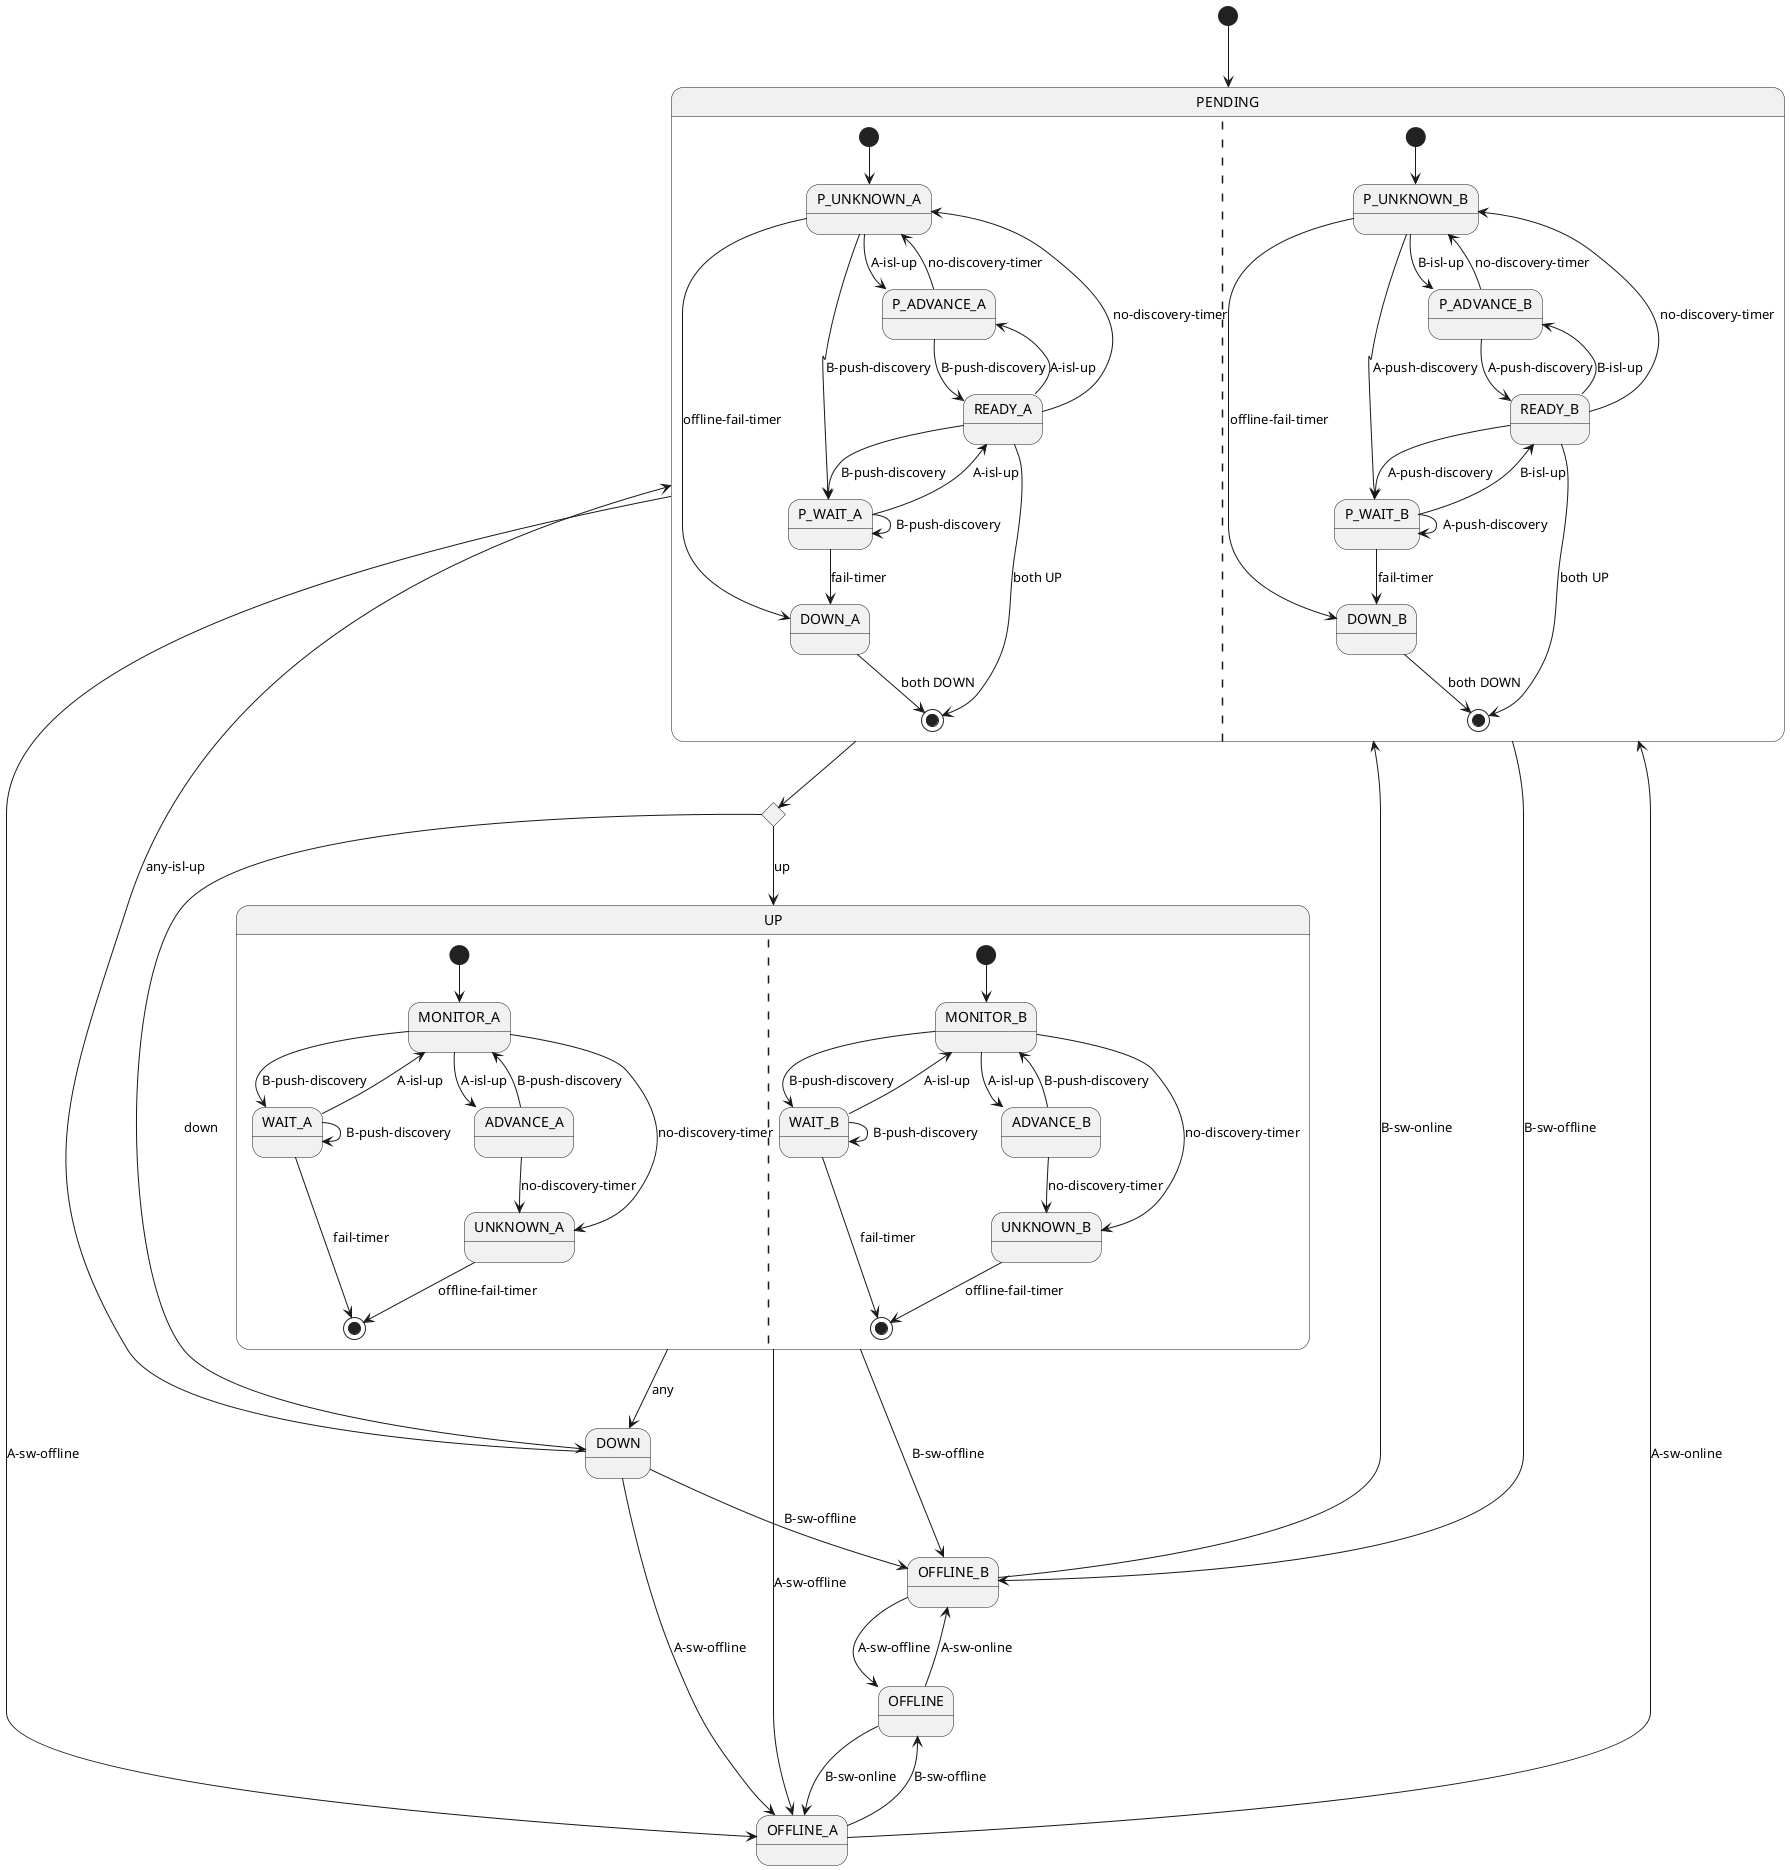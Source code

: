 Internal state:
* endpoint-A
* endpoint-B

Input signals:
* A-isl-up
* B-isl-up
* A-isl-down
* B-isl-down
* A-isl-disable
* B-isl-disable
* A-isl-move
* B-isl-move
* A-isl-push-fail
* B-isl-push-fail
* A-push-discovery
* B-push-discovery
* A-sw-offline
* B-sw-offline
* A-sw-online
* B-sw-online

* fail-timer
* no-discovery-timer
* offline-fail-timer

@startuml
[*] --> PENDING

state PENDING_ROUTER <<choice>>

state PENDING {
    [*] --> P_UNKNOWN_A

    P_UNKNOWN_A --> P_ADVANCE_A : A-isl-up
    P_UNKNOWN_A --> P_WAIT_A : B-push-discovery
    P_UNKNOWN_A --> DOWN_A : offline-fail-timer

    P_ADVANCE_A --> READY_A : B-push-discovery
    P_ADVANCE_A --> P_UNKNOWN_A : no-discovery-timer

    P_WAIT_A --> READY_A : A-isl-up
    P_WAIT_A --> DOWN_A : fail-timer
    P_WAIT_A --> P_WAIT_A : B-push-discovery

    DOWN_A --> [*] : both DOWN

    READY_A --> P_WAIT_A : B-push-discovery
    READY_A --> P_ADVANCE_A : A-isl-up
    READY_A --> P_UNKNOWN_A : no-discovery-timer
    READY_A --> [*] : both UP

    ||

    [*] --> P_UNKNOWN_B

    P_UNKNOWN_B --> P_ADVANCE_B : B-isl-up
    P_UNKNOWN_B --> P_WAIT_B : A-push-discovery
    P_UNKNOWN_B --> DOWN_B : offline-fail-timer

    P_ADVANCE_B --> READY_B : A-push-discovery
    P_ADVANCE_B --> P_UNKNOWN_B : no-discovery-timer

    P_WAIT_B --> READY_B : B-isl-up
    P_WAIT_B --> DOWN_B : fail-timer
    P_WAIT_B --> P_WAIT_B : A-push-discovery

    DOWN_B --> [*] : both DOWN

    READY_B --> P_WAIT_B : A-push-discovery
    READY_B --> P_ADVANCE_B : B-isl-up
    READY_B --> P_UNKNOWN_B : no-discovery-timer
    READY_B --> [*] : both UP
}

state UP {
    [*] --> MONITOR_A

    MONITOR_A -> WAIT_A : B-push-discovery
    MONITOR_A --> ADVANCE_A : A-isl-up
    MONITOR_A --> UNKNOWN_A : no-discovery-timer
    
    ADVANCE_A --> MONITOR_A : B-push-discovery
    ADVANCE_A --> UNKNOWN_A : no-discovery-timer

    WAIT_A --> MONITOR_A : A-isl-up
    WAIT_A --> WAIT_A : B-push-discovery
    WAIT_A --> [*] : fail-timer

    UNKNOWN_A --> [*] : offline-fail-timer

    ||

    [*] --> MONITOR_B

    MONITOR_B -> WAIT_B : B-push-discovery
    MONITOR_B --> ADVANCE_B : A-isl-up
    MONITOR_B --> UNKNOWN_B : no-discovery-timer
    
    ADVANCE_B --> MONITOR_B : B-push-discovery
    ADVANCE_B --> UNKNOWN_B : no-discovery-timer

    WAIT_B --> MONITOR_B : A-isl-up
    WAIT_B --> WAIT_B : B-push-discovery
    WAIT_B --> [*] : fail-timer

    UNKNOWN_B --> [*] : offline-fail-timer
}

UP --> DOWN : any
UP --> OFFLINE_A : A-sw-offline
UP --> OFFLINE_B : B-sw-offline

PENDING --> PENDING_ROUTER
PENDING --> OFFLINE_A : A-sw-offline
PENDING --> OFFLINE_B : B-sw-offline

PENDING_ROUTER --> DOWN : down
PENDING_ROUTER --> UP : up

DOWN --> PENDING : any-isl-up
DOWN --> OFFLINE_A : A-sw-offline
DOWN --> OFFLINE_B : B-sw-offline

OFFLINE_A -d-> OFFLINE : B-sw-offline
OFFLINE_A --> PENDING : A-sw-online
OFFLINE_B -d-> OFFLINE : A-sw-offline
OFFLINE_B --> PENDING : B-sw-online
OFFLINE --> OFFLINE_A : B-sw-online
OFFLINE --> OFFLINE_B : A-sw-online
@enduml
